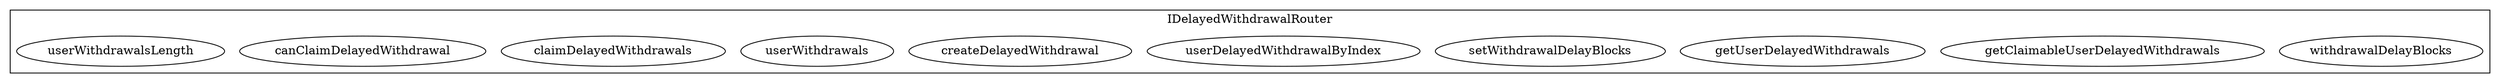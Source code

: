 strict digraph {
subgraph cluster_5045_IDelayedWithdrawalRouter {
label = "IDelayedWithdrawalRouter"
"5045_withdrawalDelayBlocks" [label="withdrawalDelayBlocks"]
"5045_getClaimableUserDelayedWithdrawals" [label="getClaimableUserDelayedWithdrawals"]
"5045_getUserDelayedWithdrawals" [label="getUserDelayedWithdrawals"]
"5045_setWithdrawalDelayBlocks" [label="setWithdrawalDelayBlocks"]
"5045_userDelayedWithdrawalByIndex" [label="userDelayedWithdrawalByIndex"]
"5045_createDelayedWithdrawal" [label="createDelayedWithdrawal"]
"5045_userWithdrawals" [label="userWithdrawals"]
"5045_claimDelayedWithdrawals" [label="claimDelayedWithdrawals"]
"5045_canClaimDelayedWithdrawal" [label="canClaimDelayedWithdrawal"]
"5045_userWithdrawalsLength" [label="userWithdrawalsLength"]
}subgraph cluster_solidity {
label = "[Solidity]"
}
}